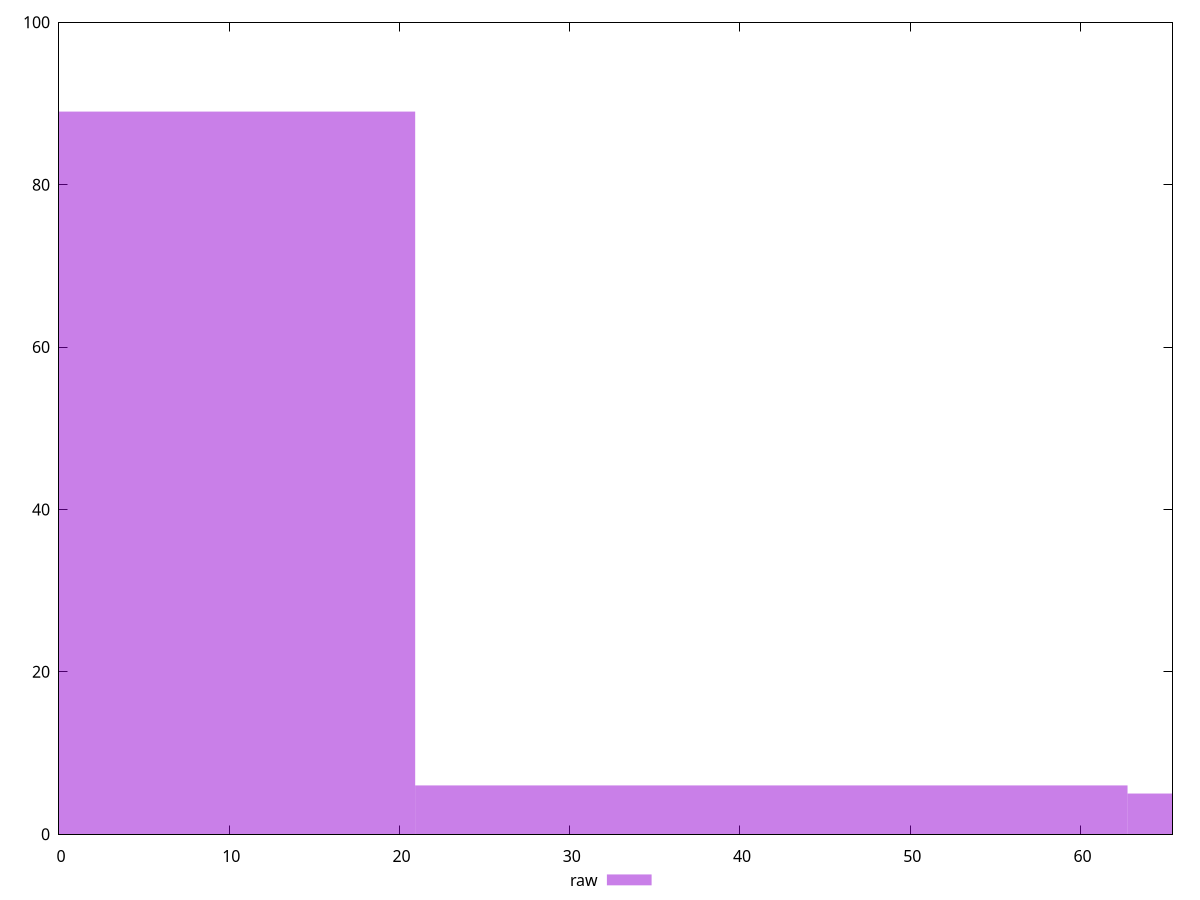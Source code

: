 reset

$raw <<EOF
0 89
41.84407918791946 6
83.68815837583892 5
EOF

set key outside below
set boxwidth 41.84407918791946
set xrange [0:65.40700054168701]
set yrange [0:100]
set trange [0:100]
set style fill transparent solid 0.5 noborder
set terminal svg size 640, 490 enhanced background rgb 'white'
set output "reports/report_00032_2021-02-25T10-28-15.087Z/uses-rel-preconnect/samples/music/raw/histogram.svg"

plot $raw title "raw" with boxes

reset
